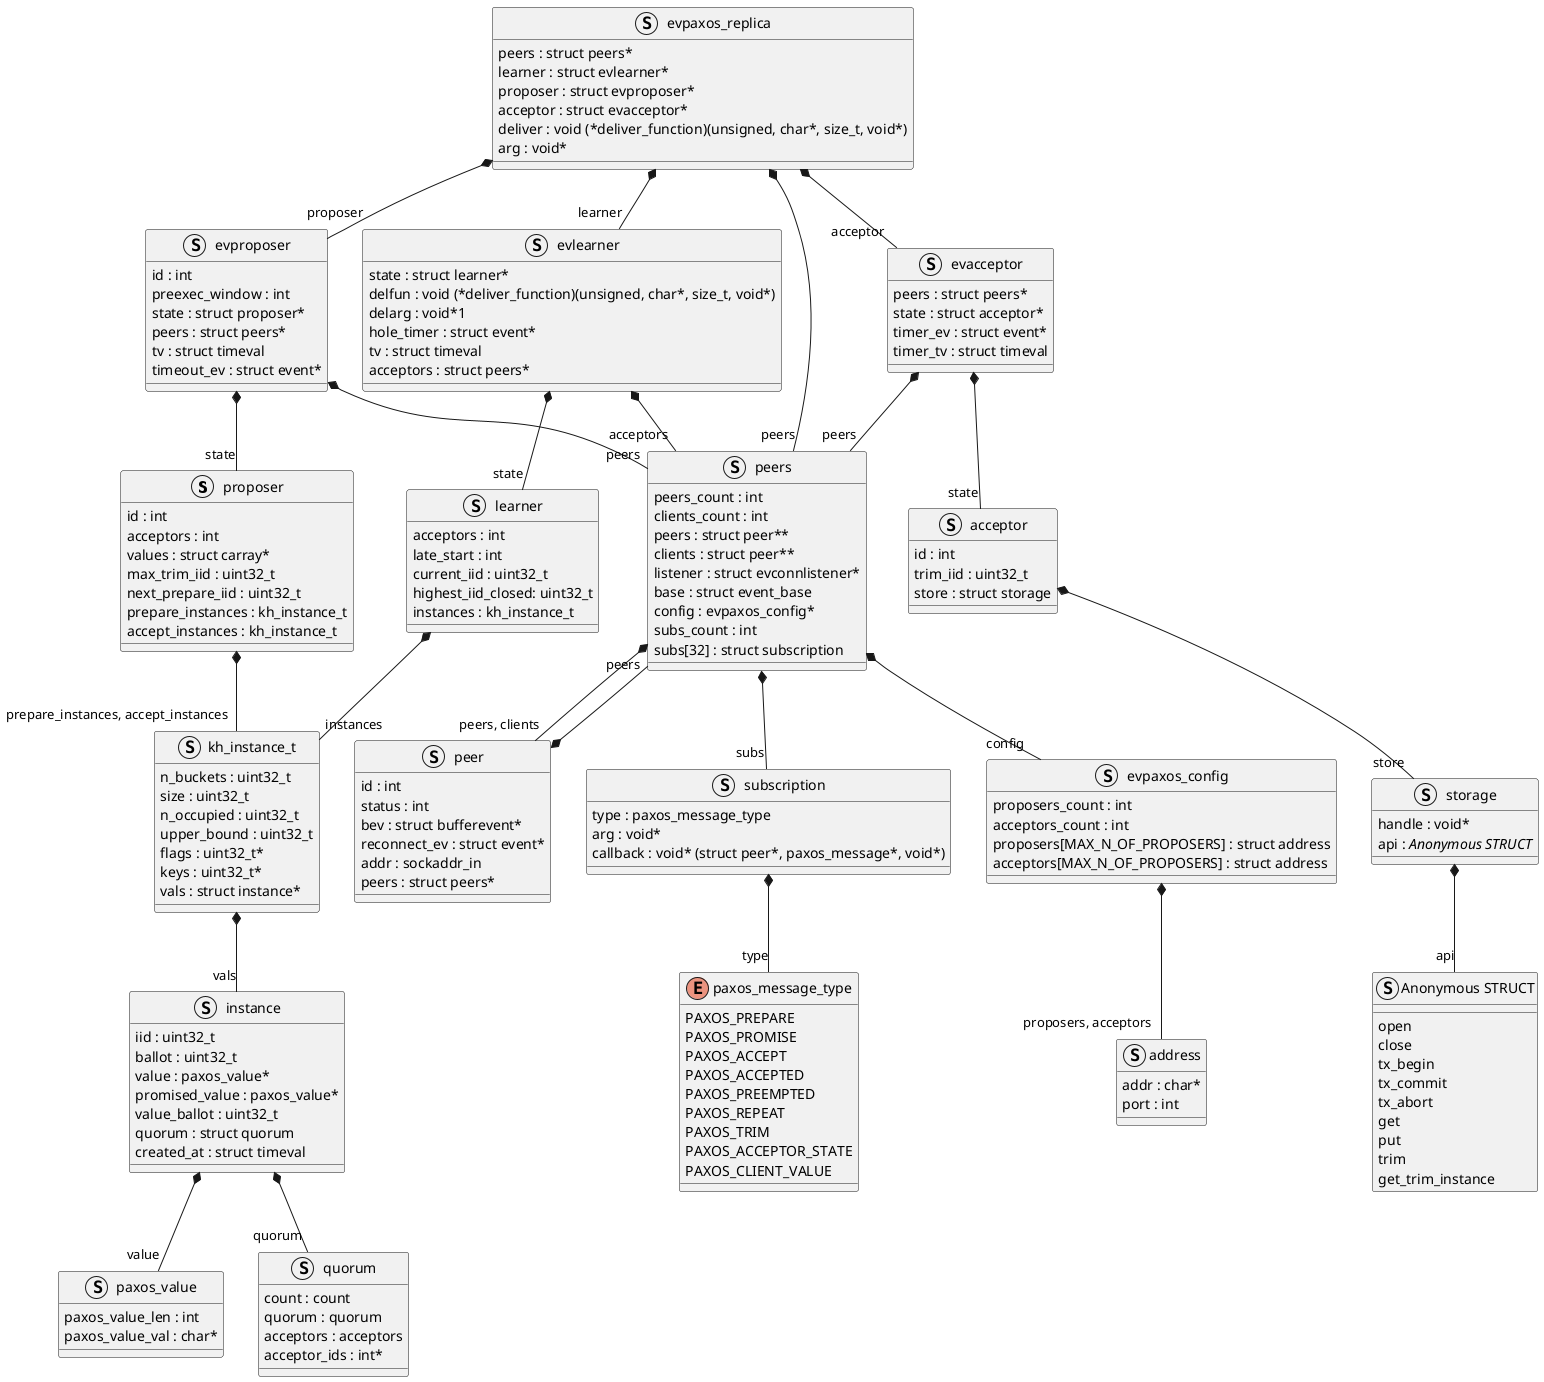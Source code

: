 @startuml ev-roles

' online plantuml server : https://www.plantuml.com/plantuml/uml/


struct proposer {
    {field} id : int
    {field} acceptors : int
    {field} values : struct carray*
    {field} max_trim_iid : uint32_t
    {field} next_prepare_iid : uint32_t
    {field} prepare_instances : kh_instance_t
    {field} accept_instances : kh_instance_t
}

struct kh_instance_t {
    {field} n_buckets : uint32_t
    {field} size : uint32_t
    {field} n_occupied : uint32_t
    {field} upper_bound : uint32_t
    {field} flags : uint32_t*
    {field} keys : uint32_t*
    {field} vals : struct instance*
}

struct instance
{
    {field} iid : uint32_t
    {field} ballot : uint32_t
    {field} value : paxos_value*
    {field} promised_value : paxos_value*
    {field} value_ballot : uint32_t
    {field} quorum : struct quorum
    {field} created_at : struct timeval
}

proposer *-- "prepare_instances, accept_instances" kh_instance_t
kh_instance_t *-- "vals" instance

' paxos_value
struct paxos_value {
    {field} paxos_value_len : int
    {field} paxos_value_val : char*
}

instance *-- "value" paxos_value

' struct quorum
struct quorum {
    {field} count : count
    {field} quorum : quorum
    {field} acceptors : acceptors
    {field} acceptor_ids : int*
}

instance *-- "quorum" quorum

' learner
struct learner {
    {field} acceptors : int
    {field} late_start : int
    {field} current_iid : uint32_t
    {field} highest_iid_closed: uint32_t
    {field} instances : kh_instance_t
}

learner *-- "instances" kh_instance_t

struct acceptor 
{
    {field} id : int
    {field} trim_iid : uint32_t
    {field} store : struct storage
}

struct storage {
    {field} handle : void*
    {field} api : //Anonymous STRUCT//
}

acceptor *-- "store" storage

struct "Anonymous STRUCT" {
    {method} open
    {method} close
    {method} tx_begin
    {method} tx_commit
    {method} tx_abort
    {method} get
    {method} put
    {method} trim
    {method} get_trim_instance
}

storage *-- "api" "Anonymous STRUCT"

' peer series
enum paxos_message_type
{
    PAXOS_PREPARE    
    PAXOS_PROMISE    
    PAXOS_ACCEPT    
    PAXOS_ACCEPTED    
    PAXOS_PREEMPTED    
    PAXOS_REPEAT    
    PAXOS_TRIM    
    PAXOS_ACCEPTOR_STATE    
    PAXOS_CLIENT_VALUE
}    


' ---- Peer starts from here
struct peer
{
    {field} id : int
    {field} status : int
    {field} bev : struct bufferevent*
    {field} reconnect_ev : struct event*
    {field} addr : sockaddr_in
    {field} peers : struct peers*
}

struct subscription
{
    {field} type : paxos_message_type
    {field} arg : void*
    ' {method} callback : peer_cb
    {field} callback : void* (struct peer*, paxos_message*, void*)
}

subscription *-- "type" paxos_message_type

struct peers
{
    {field} peers_count : int
    {field} clients_count : int
    {field} peers : struct peer**
    {field} clients : struct peer**
    {field} listener : struct evconnlistener*
    {field} base : struct event_base
    {field} config : evpaxos_config*
    {field} subs_count : int
    {field} subs[32] : struct subscription
}

peer *-- "peers" peers
peers *-- "subs" subscription
peers *-- "peers, clients" peer

struct evpaxos_config
{
    {field} proposers_count : int
    {field} acceptors_count : int
    {field} proposers[MAX_N_OF_PROPOSERS] : struct address
    {field} acceptors[MAX_N_OF_PROPOSERS] : struct address
}

struct address
{
    {field} addr : char*
    {field} port : int
}

evpaxos_config *-- "proposers, acceptors" address
peers *-- "config" evpaxos_config




' Starts from EV-series

struct evacceptor {
    {field} peers : struct peers*
    {field} state : struct acceptor*
    {field} timer_ev : struct event*
    {field} timer_tv : struct timeval
}

evacceptor *-- "peers" peers
evacceptor *-- "state" acceptor

struct evlearner {
    {field} state : struct learner*
    {field} delfun : void (*deliver_function)(unsigned, char*, size_t, void*)
    {field} delarg : void*1
    {field} hole_timer : struct event*
    {field} tv : struct timeval
    {field} acceptors : struct peers*
}

evlearner *-- "state" learner
evlearner *-- "acceptors" peers

struct evproposer {
    {field} id : int 
    {field} preexec_window : int
    {field} state : struct proposer*
    {field} peers : struct peers*
    {field} tv : struct timeval
    {field} timeout_ev : struct event*
}

evproposer *-- "state" proposer
evproposer *-- "peers" peers

struct evpaxos_replica {
    {field} peers : struct peers*
    {field} learner : struct evlearner*
    {field} proposer : struct evproposer*
    {field} acceptor : struct evacceptor*
    {field} deliver : void (*deliver_function)(unsigned, char*, size_t, void*)
    {field} arg : void*
}

evpaxos_replica *-- "peers" peers
evpaxos_replica *-- "learner" evlearner
evpaxos_replica *-- "acceptor" evacceptor
evpaxos_replica *-- "proposer" evproposer

@enduml

